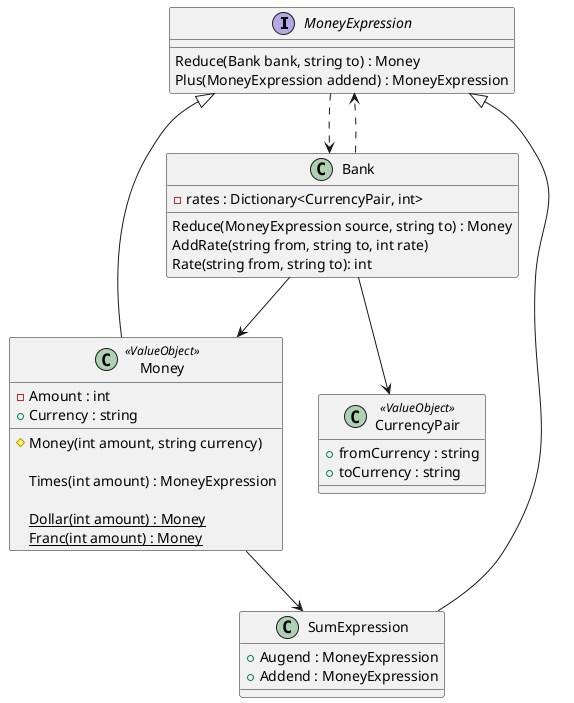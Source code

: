 @startuml

interface MoneyExpression
{
    Reduce(Bank bank, string to) : Money
    Plus(MoneyExpression addend) : MoneyExpression
} 
MoneyExpression ..> Bank

class Money <<ValueObject>>
{
    -Amount : int
    +Currency : string
    
    #Money(int amount, string currency)
    
    Times(int amount) : MoneyExpression
    
    {static} Dollar(int amount) : Money
    {static} Franc(int amount) : Money
}
Money --|> MoneyExpression
Money --> SumExpression

class SumExpression
{
    +Augend : MoneyExpression
    +Addend : MoneyExpression
}
SumExpression --|> MoneyExpression

class CurrencyPair <<ValueObject>>
{
    +fromCurrency : string
    +toCurrency : string
}

class Bank
{
    -rates : Dictionary<CurrencyPair, int>

    Reduce(MoneyExpression source, string to) : Money
    AddRate(string from, string to, int rate)
    Rate(string from, string to): int
}
Bank --> CurrencyPair
Bank ..> MoneyExpression
Bank --> Money
@enduml